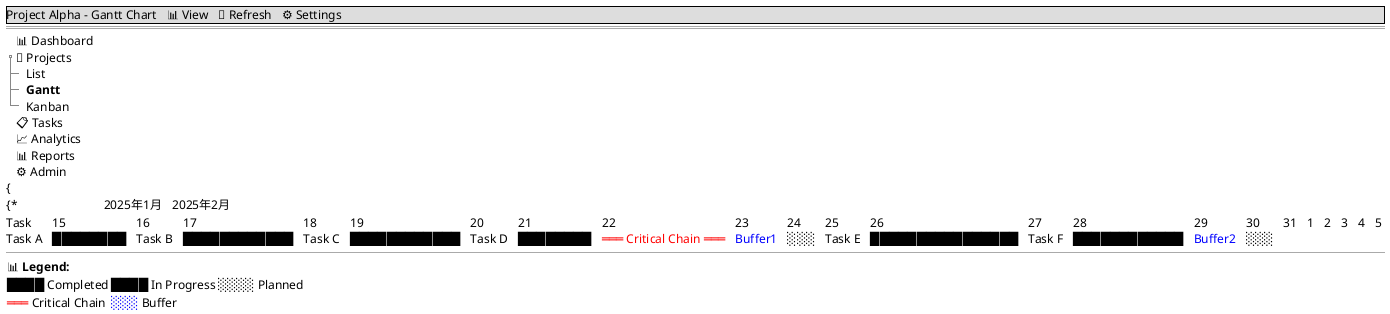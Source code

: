 @startsalt
{
  {* Project Alpha - Gantt Chart | 📊 View | 🔄 Refresh | ⚙️ Settings }
  ==
  {T
    + 📊 Dashboard
    + 📁 Projects
    ++ List
    ++ <b>Gantt</b>
    ++ Kanban
    + 📋 Tasks
    + 📈 Analytics
    + 📊 Reports
    + ⚙️ Admin
    |
    {
      {* 2025年1月 | 2025年2月 }
      {T
        Task | 15|16|17|18|19|20|21|22|23|24|25|26|27|28|29|30|31| 1| 2| 3| 4| 5
        Task A | ████████                                              |  |  |  |  | 
        Task B |     ████████████                                      |  |  |  |  |
        Task C |         ████████████                                  |  |  |  |  |
        Task D |               ████████                                |  |  |  |  |
        <color:red>═══ Critical Chain ═══</color> |                                                      |  |  |  |  |
        <color:blue>Buffer1</color> |        ░░░                                            |  |  |  |  |
        Task E |          ████████████████                            |  |  |  |  |
        Task F |                ████████████                          |  |  |  |  |
        <color:blue>Buffer2</color> |                     ░░░                               |  |  |  |  |
      }
      --
      {
        📊 <b>Legend:</b>
        ████ Completed | ████ In Progress | ░░░░ Planned
        <color:red>═══</color> Critical Chain | <color:blue>░░░</color> Buffer
      }
    }
  }
  ==
  {* © 2025 CCMP System }
}
@endsalt